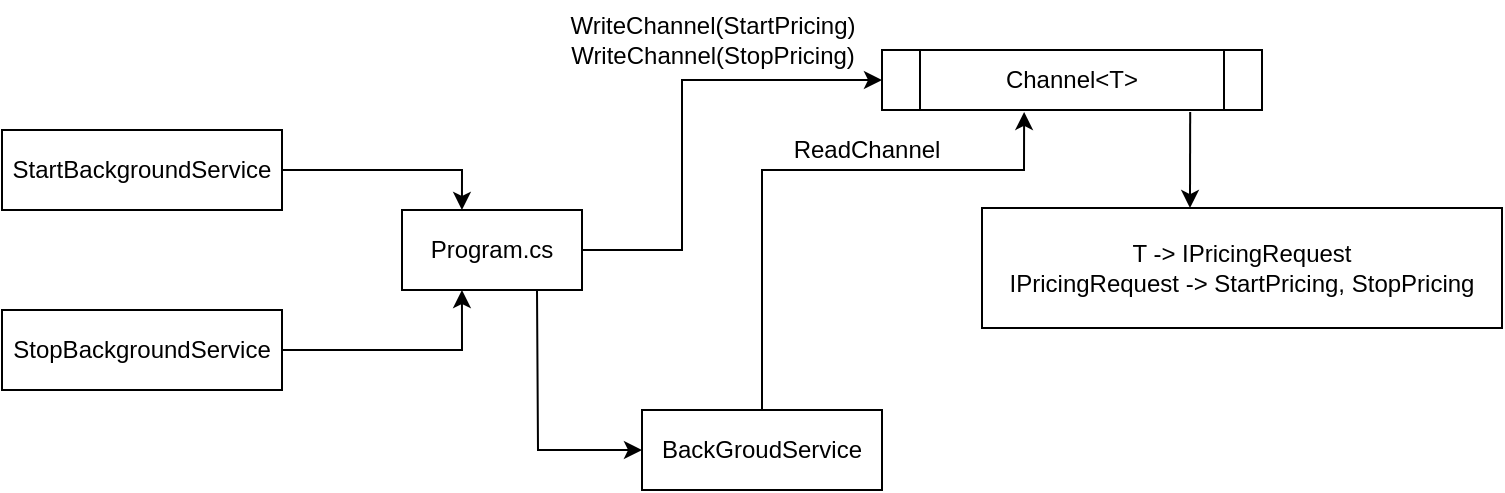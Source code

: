<mxfile version="20.2.4" type="device"><diagram id="xMXrcukMMnBhK2sT_IG_" name="Page-1"><mxGraphModel dx="1422" dy="806" grid="1" gridSize="10" guides="1" tooltips="1" connect="1" arrows="1" fold="1" page="1" pageScale="1" pageWidth="850" pageHeight="1100" math="0" shadow="0"><root><mxCell id="0"/><mxCell id="1" parent="0"/><mxCell id="uN5t0RZWwl3K-vK90E9o-1" value="Program.cs" style="rounded=0;whiteSpace=wrap;html=1;" vertex="1" parent="1"><mxGeometry x="290" y="120" width="90" height="40" as="geometry"/></mxCell><mxCell id="uN5t0RZWwl3K-vK90E9o-2" value="BackGroudService" style="rounded=0;whiteSpace=wrap;html=1;" vertex="1" parent="1"><mxGeometry x="410" y="220" width="120" height="40" as="geometry"/></mxCell><mxCell id="uN5t0RZWwl3K-vK90E9o-3" value="" style="endArrow=classic;html=1;rounded=0;exitX=0.75;exitY=1;exitDx=0;exitDy=0;entryX=0;entryY=0.5;entryDx=0;entryDy=0;" edge="1" parent="1" source="uN5t0RZWwl3K-vK90E9o-1" target="uN5t0RZWwl3K-vK90E9o-2"><mxGeometry width="50" height="50" relative="1" as="geometry"><mxPoint x="430" y="470" as="sourcePoint"/><mxPoint x="480" y="420" as="targetPoint"/><Array as="points"><mxPoint x="358" y="240"/></Array></mxGeometry></mxCell><mxCell id="uN5t0RZWwl3K-vK90E9o-4" value="StartBackgroundService" style="rounded=0;whiteSpace=wrap;html=1;" vertex="1" parent="1"><mxGeometry x="90" y="80" width="140" height="40" as="geometry"/></mxCell><mxCell id="uN5t0RZWwl3K-vK90E9o-5" value="StopBackgroundService" style="rounded=0;whiteSpace=wrap;html=1;" vertex="1" parent="1"><mxGeometry x="90" y="170" width="140" height="40" as="geometry"/></mxCell><mxCell id="uN5t0RZWwl3K-vK90E9o-6" value="" style="endArrow=classic;html=1;rounded=0;exitX=1;exitY=0.5;exitDx=0;exitDy=0;entryX=0.333;entryY=0;entryDx=0;entryDy=0;entryPerimeter=0;" edge="1" parent="1" source="uN5t0RZWwl3K-vK90E9o-4" target="uN5t0RZWwl3K-vK90E9o-1"><mxGeometry width="50" height="50" relative="1" as="geometry"><mxPoint x="400" y="440" as="sourcePoint"/><mxPoint x="450" y="390" as="targetPoint"/><Array as="points"><mxPoint x="320" y="100"/></Array></mxGeometry></mxCell><mxCell id="uN5t0RZWwl3K-vK90E9o-8" value="" style="endArrow=classic;html=1;rounded=0;exitX=1;exitY=0.5;exitDx=0;exitDy=0;entryX=0.333;entryY=1;entryDx=0;entryDy=0;entryPerimeter=0;" edge="1" parent="1" source="uN5t0RZWwl3K-vK90E9o-5" target="uN5t0RZWwl3K-vK90E9o-1"><mxGeometry width="50" height="50" relative="1" as="geometry"><mxPoint x="400" y="440" as="sourcePoint"/><mxPoint x="450" y="390" as="targetPoint"/><Array as="points"><mxPoint x="320" y="190"/></Array></mxGeometry></mxCell><mxCell id="uN5t0RZWwl3K-vK90E9o-9" value="Channel&amp;lt;T&amp;gt;" style="shape=process;whiteSpace=wrap;html=1;backgroundOutline=1;" vertex="1" parent="1"><mxGeometry x="530" y="40" width="190" height="30" as="geometry"/></mxCell><mxCell id="uN5t0RZWwl3K-vK90E9o-11" value="T -&amp;gt; IPricingRequest&lt;br&gt;IPricingRequest -&amp;gt;&amp;nbsp;StartPricing,&amp;nbsp;StopPricing" style="rounded=0;whiteSpace=wrap;html=1;" vertex="1" parent="1"><mxGeometry x="580" y="119" width="260" height="60" as="geometry"/></mxCell><mxCell id="uN5t0RZWwl3K-vK90E9o-12" value="" style="endArrow=classic;html=1;rounded=0;exitX=0.811;exitY=1.1;exitDx=0;exitDy=0;entryX=0.4;entryY=0.017;entryDx=0;entryDy=0;entryPerimeter=0;exitPerimeter=0;" edge="1" parent="1"><mxGeometry width="50" height="50" relative="1" as="geometry"><mxPoint x="684.09" y="71" as="sourcePoint"/><mxPoint x="684" y="119.02" as="targetPoint"/></mxGeometry></mxCell><mxCell id="uN5t0RZWwl3K-vK90E9o-13" value="" style="endArrow=classic;html=1;rounded=0;exitX=1;exitY=0.5;exitDx=0;exitDy=0;entryX=0;entryY=0.5;entryDx=0;entryDy=0;" edge="1" parent="1" source="uN5t0RZWwl3K-vK90E9o-1" target="uN5t0RZWwl3K-vK90E9o-9"><mxGeometry width="50" height="50" relative="1" as="geometry"><mxPoint x="400" y="420" as="sourcePoint"/><mxPoint x="450" y="370" as="targetPoint"/><Array as="points"><mxPoint x="430" y="140"/><mxPoint x="430" y="55"/></Array></mxGeometry></mxCell><mxCell id="uN5t0RZWwl3K-vK90E9o-14" value="WriteChannel(StartPricing)&lt;br&gt;WriteChannel(StopPricing)" style="text;html=1;align=center;verticalAlign=middle;resizable=0;points=[];autosize=1;strokeColor=none;fillColor=none;" vertex="1" parent="1"><mxGeometry x="360" y="15" width="170" height="40" as="geometry"/></mxCell><mxCell id="uN5t0RZWwl3K-vK90E9o-15" value="" style="endArrow=classic;html=1;rounded=0;exitX=0.5;exitY=0;exitDx=0;exitDy=0;entryX=0.374;entryY=1.033;entryDx=0;entryDy=0;entryPerimeter=0;" edge="1" parent="1" source="uN5t0RZWwl3K-vK90E9o-2" target="uN5t0RZWwl3K-vK90E9o-9"><mxGeometry width="50" height="50" relative="1" as="geometry"><mxPoint x="400" y="410" as="sourcePoint"/><mxPoint x="450" y="360" as="targetPoint"/><Array as="points"><mxPoint x="470" y="100"/><mxPoint x="601" y="100"/></Array></mxGeometry></mxCell><mxCell id="uN5t0RZWwl3K-vK90E9o-16" value="ReadChannel" style="text;html=1;align=center;verticalAlign=middle;resizable=0;points=[];autosize=1;strokeColor=none;fillColor=none;" vertex="1" parent="1"><mxGeometry x="472" y="75" width="100" height="30" as="geometry"/></mxCell></root></mxGraphModel></diagram></mxfile>